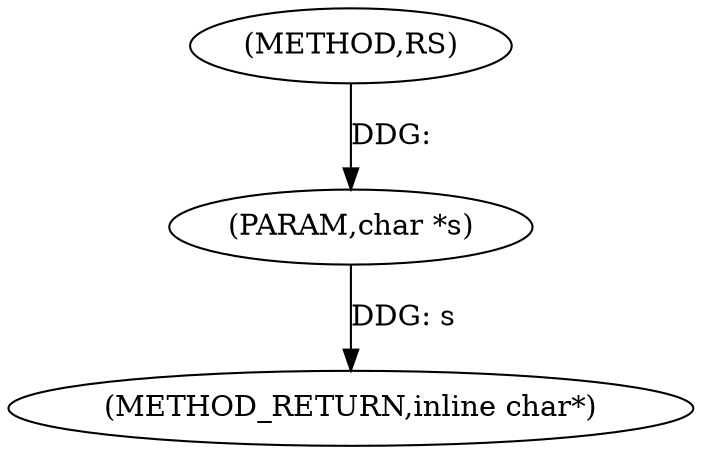 digraph "RS" {  
"1000232" [label = "(METHOD,RS)" ]
"1000235" [label = "(METHOD_RETURN,inline char*)" ]
"1000233" [label = "(PARAM,char *s)" ]
  "1000233" -> "1000235"  [ label = "DDG: s"] 
  "1000232" -> "1000233"  [ label = "DDG: "] 
}
